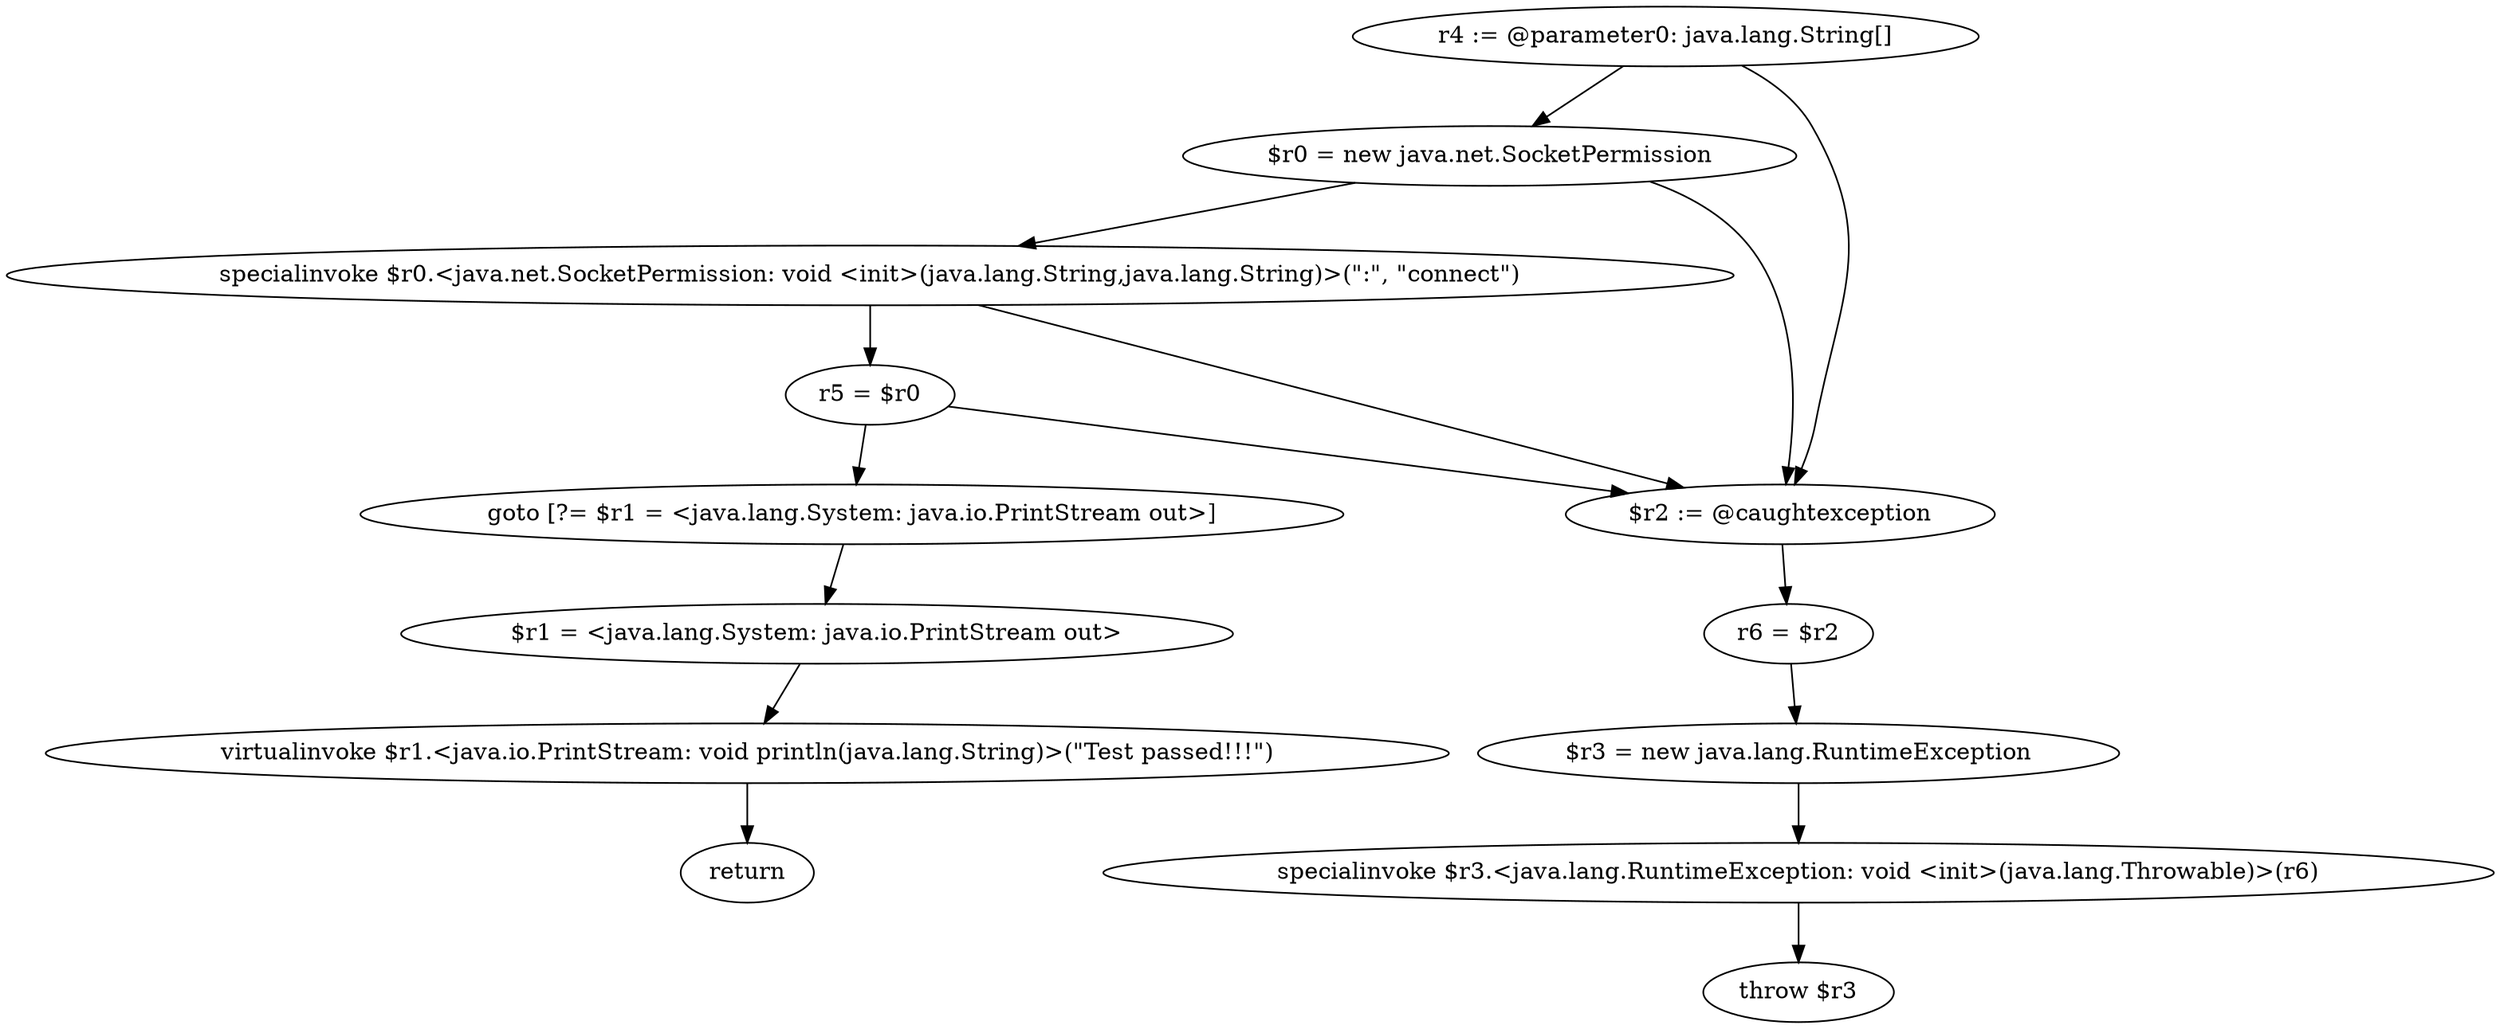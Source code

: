 digraph "unitGraph" {
    "r4 := @parameter0: java.lang.String[]"
    "$r0 = new java.net.SocketPermission"
    "specialinvoke $r0.<java.net.SocketPermission: void <init>(java.lang.String,java.lang.String)>(\":\", \"connect\")"
    "r5 = $r0"
    "goto [?= $r1 = <java.lang.System: java.io.PrintStream out>]"
    "$r2 := @caughtexception"
    "r6 = $r2"
    "$r3 = new java.lang.RuntimeException"
    "specialinvoke $r3.<java.lang.RuntimeException: void <init>(java.lang.Throwable)>(r6)"
    "throw $r3"
    "$r1 = <java.lang.System: java.io.PrintStream out>"
    "virtualinvoke $r1.<java.io.PrintStream: void println(java.lang.String)>(\"Test passed!!!\")"
    "return"
    "r4 := @parameter0: java.lang.String[]"->"$r0 = new java.net.SocketPermission";
    "r4 := @parameter0: java.lang.String[]"->"$r2 := @caughtexception";
    "$r0 = new java.net.SocketPermission"->"specialinvoke $r0.<java.net.SocketPermission: void <init>(java.lang.String,java.lang.String)>(\":\", \"connect\")";
    "$r0 = new java.net.SocketPermission"->"$r2 := @caughtexception";
    "specialinvoke $r0.<java.net.SocketPermission: void <init>(java.lang.String,java.lang.String)>(\":\", \"connect\")"->"r5 = $r0";
    "specialinvoke $r0.<java.net.SocketPermission: void <init>(java.lang.String,java.lang.String)>(\":\", \"connect\")"->"$r2 := @caughtexception";
    "r5 = $r0"->"goto [?= $r1 = <java.lang.System: java.io.PrintStream out>]";
    "r5 = $r0"->"$r2 := @caughtexception";
    "goto [?= $r1 = <java.lang.System: java.io.PrintStream out>]"->"$r1 = <java.lang.System: java.io.PrintStream out>";
    "$r2 := @caughtexception"->"r6 = $r2";
    "r6 = $r2"->"$r3 = new java.lang.RuntimeException";
    "$r3 = new java.lang.RuntimeException"->"specialinvoke $r3.<java.lang.RuntimeException: void <init>(java.lang.Throwable)>(r6)";
    "specialinvoke $r3.<java.lang.RuntimeException: void <init>(java.lang.Throwable)>(r6)"->"throw $r3";
    "$r1 = <java.lang.System: java.io.PrintStream out>"->"virtualinvoke $r1.<java.io.PrintStream: void println(java.lang.String)>(\"Test passed!!!\")";
    "virtualinvoke $r1.<java.io.PrintStream: void println(java.lang.String)>(\"Test passed!!!\")"->"return";
}

